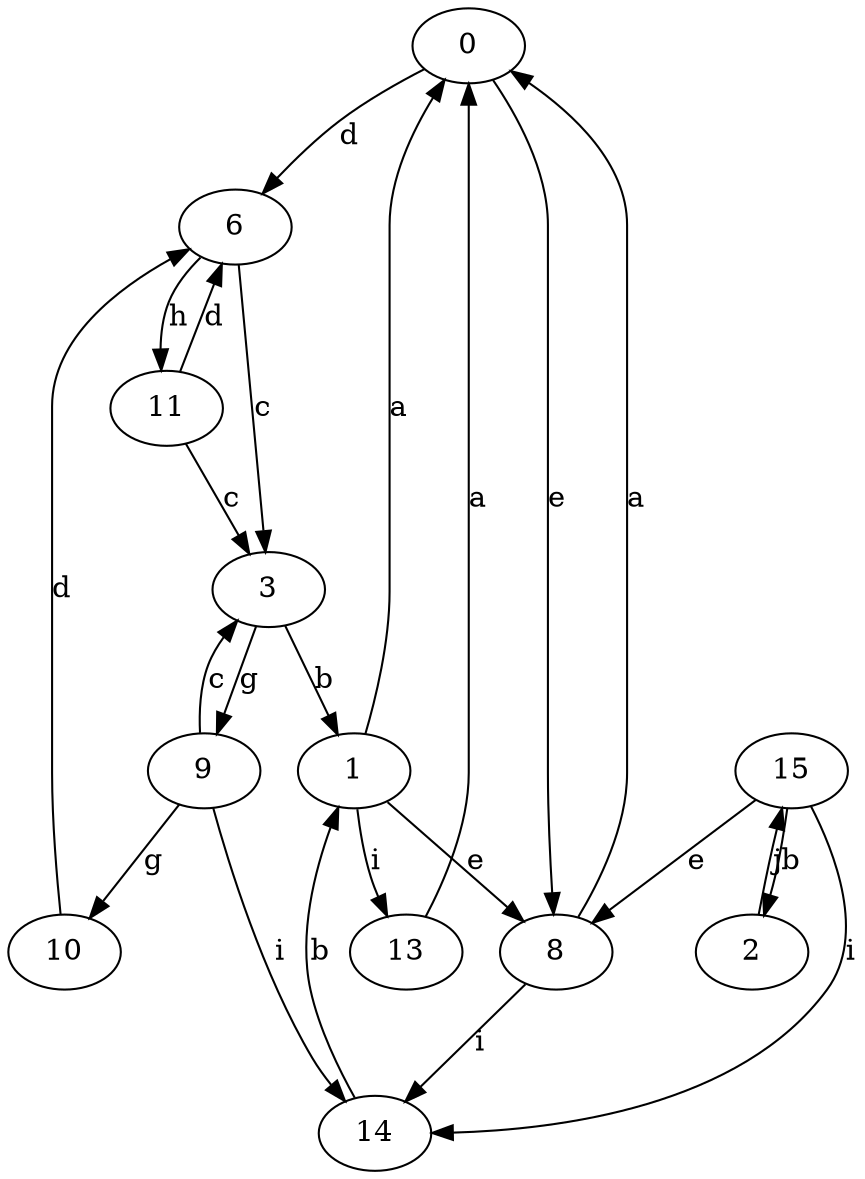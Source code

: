 strict digraph  {
0;
1;
2;
3;
6;
8;
9;
10;
11;
13;
14;
15;
0 -> 6  [label=d];
0 -> 8  [label=e];
1 -> 0  [label=a];
1 -> 8  [label=e];
1 -> 13  [label=i];
2 -> 15  [label=j];
3 -> 1  [label=b];
3 -> 9  [label=g];
6 -> 3  [label=c];
6 -> 11  [label=h];
8 -> 0  [label=a];
8 -> 14  [label=i];
9 -> 3  [label=c];
9 -> 10  [label=g];
9 -> 14  [label=i];
10 -> 6  [label=d];
11 -> 3  [label=c];
11 -> 6  [label=d];
13 -> 0  [label=a];
14 -> 1  [label=b];
15 -> 2  [label=b];
15 -> 8  [label=e];
15 -> 14  [label=i];
}
